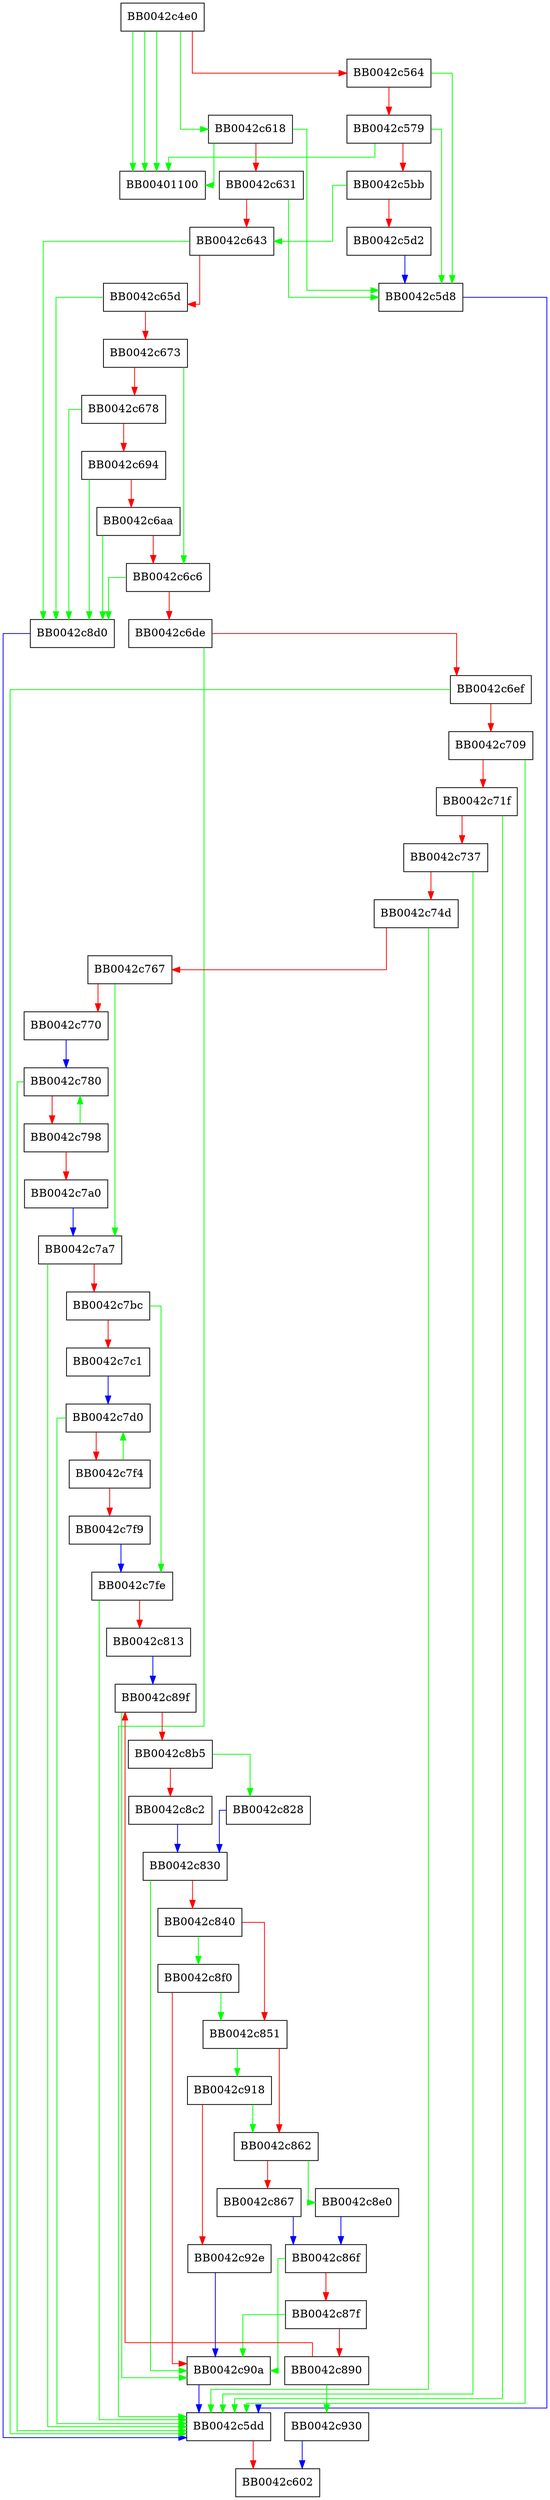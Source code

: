 digraph md5crypt {
  node [shape="box"];
  graph [splines=ortho];
  BB0042c4e0 -> BB00401100 [color="green"];
  BB0042c4e0 -> BB00401100 [color="green"];
  BB0042c4e0 -> BB00401100 [color="green"];
  BB0042c4e0 -> BB0042c618 [color="green"];
  BB0042c4e0 -> BB0042c564 [color="red"];
  BB0042c564 -> BB0042c5d8 [color="green"];
  BB0042c564 -> BB0042c579 [color="red"];
  BB0042c579 -> BB00401100 [color="green"];
  BB0042c579 -> BB0042c5d8 [color="green"];
  BB0042c579 -> BB0042c5bb [color="red"];
  BB0042c5bb -> BB0042c643 [color="green"];
  BB0042c5bb -> BB0042c5d2 [color="red"];
  BB0042c5d2 -> BB0042c5d8 [color="blue"];
  BB0042c5d8 -> BB0042c5dd [color="blue"];
  BB0042c5dd -> BB0042c602 [color="red"];
  BB0042c618 -> BB00401100 [color="green"];
  BB0042c618 -> BB0042c5d8 [color="green"];
  BB0042c618 -> BB0042c631 [color="red"];
  BB0042c631 -> BB0042c5d8 [color="green"];
  BB0042c631 -> BB0042c643 [color="red"];
  BB0042c643 -> BB0042c8d0 [color="green"];
  BB0042c643 -> BB0042c65d [color="red"];
  BB0042c65d -> BB0042c8d0 [color="green"];
  BB0042c65d -> BB0042c673 [color="red"];
  BB0042c673 -> BB0042c6c6 [color="green"];
  BB0042c673 -> BB0042c678 [color="red"];
  BB0042c678 -> BB0042c8d0 [color="green"];
  BB0042c678 -> BB0042c694 [color="red"];
  BB0042c694 -> BB0042c8d0 [color="green"];
  BB0042c694 -> BB0042c6aa [color="red"];
  BB0042c6aa -> BB0042c8d0 [color="green"];
  BB0042c6aa -> BB0042c6c6 [color="red"];
  BB0042c6c6 -> BB0042c8d0 [color="green"];
  BB0042c6c6 -> BB0042c6de [color="red"];
  BB0042c6de -> BB0042c5dd [color="green"];
  BB0042c6de -> BB0042c6ef [color="red"];
  BB0042c6ef -> BB0042c5dd [color="green"];
  BB0042c6ef -> BB0042c709 [color="red"];
  BB0042c709 -> BB0042c5dd [color="green"];
  BB0042c709 -> BB0042c71f [color="red"];
  BB0042c71f -> BB0042c5dd [color="green"];
  BB0042c71f -> BB0042c737 [color="red"];
  BB0042c737 -> BB0042c5dd [color="green"];
  BB0042c737 -> BB0042c74d [color="red"];
  BB0042c74d -> BB0042c5dd [color="green"];
  BB0042c74d -> BB0042c767 [color="red"];
  BB0042c767 -> BB0042c7a7 [color="green"];
  BB0042c767 -> BB0042c770 [color="red"];
  BB0042c770 -> BB0042c780 [color="blue"];
  BB0042c780 -> BB0042c5dd [color="green"];
  BB0042c780 -> BB0042c798 [color="red"];
  BB0042c798 -> BB0042c780 [color="green"];
  BB0042c798 -> BB0042c7a0 [color="red"];
  BB0042c7a0 -> BB0042c7a7 [color="blue"];
  BB0042c7a7 -> BB0042c5dd [color="green"];
  BB0042c7a7 -> BB0042c7bc [color="red"];
  BB0042c7bc -> BB0042c7fe [color="green"];
  BB0042c7bc -> BB0042c7c1 [color="red"];
  BB0042c7c1 -> BB0042c7d0 [color="blue"];
  BB0042c7d0 -> BB0042c5dd [color="green"];
  BB0042c7d0 -> BB0042c7f4 [color="red"];
  BB0042c7f4 -> BB0042c7d0 [color="green"];
  BB0042c7f4 -> BB0042c7f9 [color="red"];
  BB0042c7f9 -> BB0042c7fe [color="blue"];
  BB0042c7fe -> BB0042c5dd [color="green"];
  BB0042c7fe -> BB0042c813 [color="red"];
  BB0042c813 -> BB0042c89f [color="blue"];
  BB0042c828 -> BB0042c830 [color="blue"];
  BB0042c830 -> BB0042c90a [color="green"];
  BB0042c830 -> BB0042c840 [color="red"];
  BB0042c840 -> BB0042c8f0 [color="green"];
  BB0042c840 -> BB0042c851 [color="red"];
  BB0042c851 -> BB0042c918 [color="green"];
  BB0042c851 -> BB0042c862 [color="red"];
  BB0042c862 -> BB0042c8e0 [color="green"];
  BB0042c862 -> BB0042c867 [color="red"];
  BB0042c867 -> BB0042c86f [color="blue"];
  BB0042c86f -> BB0042c90a [color="green"];
  BB0042c86f -> BB0042c87f [color="red"];
  BB0042c87f -> BB0042c90a [color="green"];
  BB0042c87f -> BB0042c890 [color="red"];
  BB0042c890 -> BB0042c930 [color="green"];
  BB0042c890 -> BB0042c89f [color="red"];
  BB0042c89f -> BB0042c90a [color="green"];
  BB0042c89f -> BB0042c8b5 [color="red"];
  BB0042c8b5 -> BB0042c828 [color="green"];
  BB0042c8b5 -> BB0042c8c2 [color="red"];
  BB0042c8c2 -> BB0042c830 [color="blue"];
  BB0042c8d0 -> BB0042c5dd [color="blue"];
  BB0042c8e0 -> BB0042c86f [color="blue"];
  BB0042c8f0 -> BB0042c851 [color="green"];
  BB0042c8f0 -> BB0042c90a [color="red"];
  BB0042c90a -> BB0042c5dd [color="blue"];
  BB0042c918 -> BB0042c862 [color="green"];
  BB0042c918 -> BB0042c92e [color="red"];
  BB0042c92e -> BB0042c90a [color="blue"];
  BB0042c930 -> BB0042c602 [color="blue"];
}